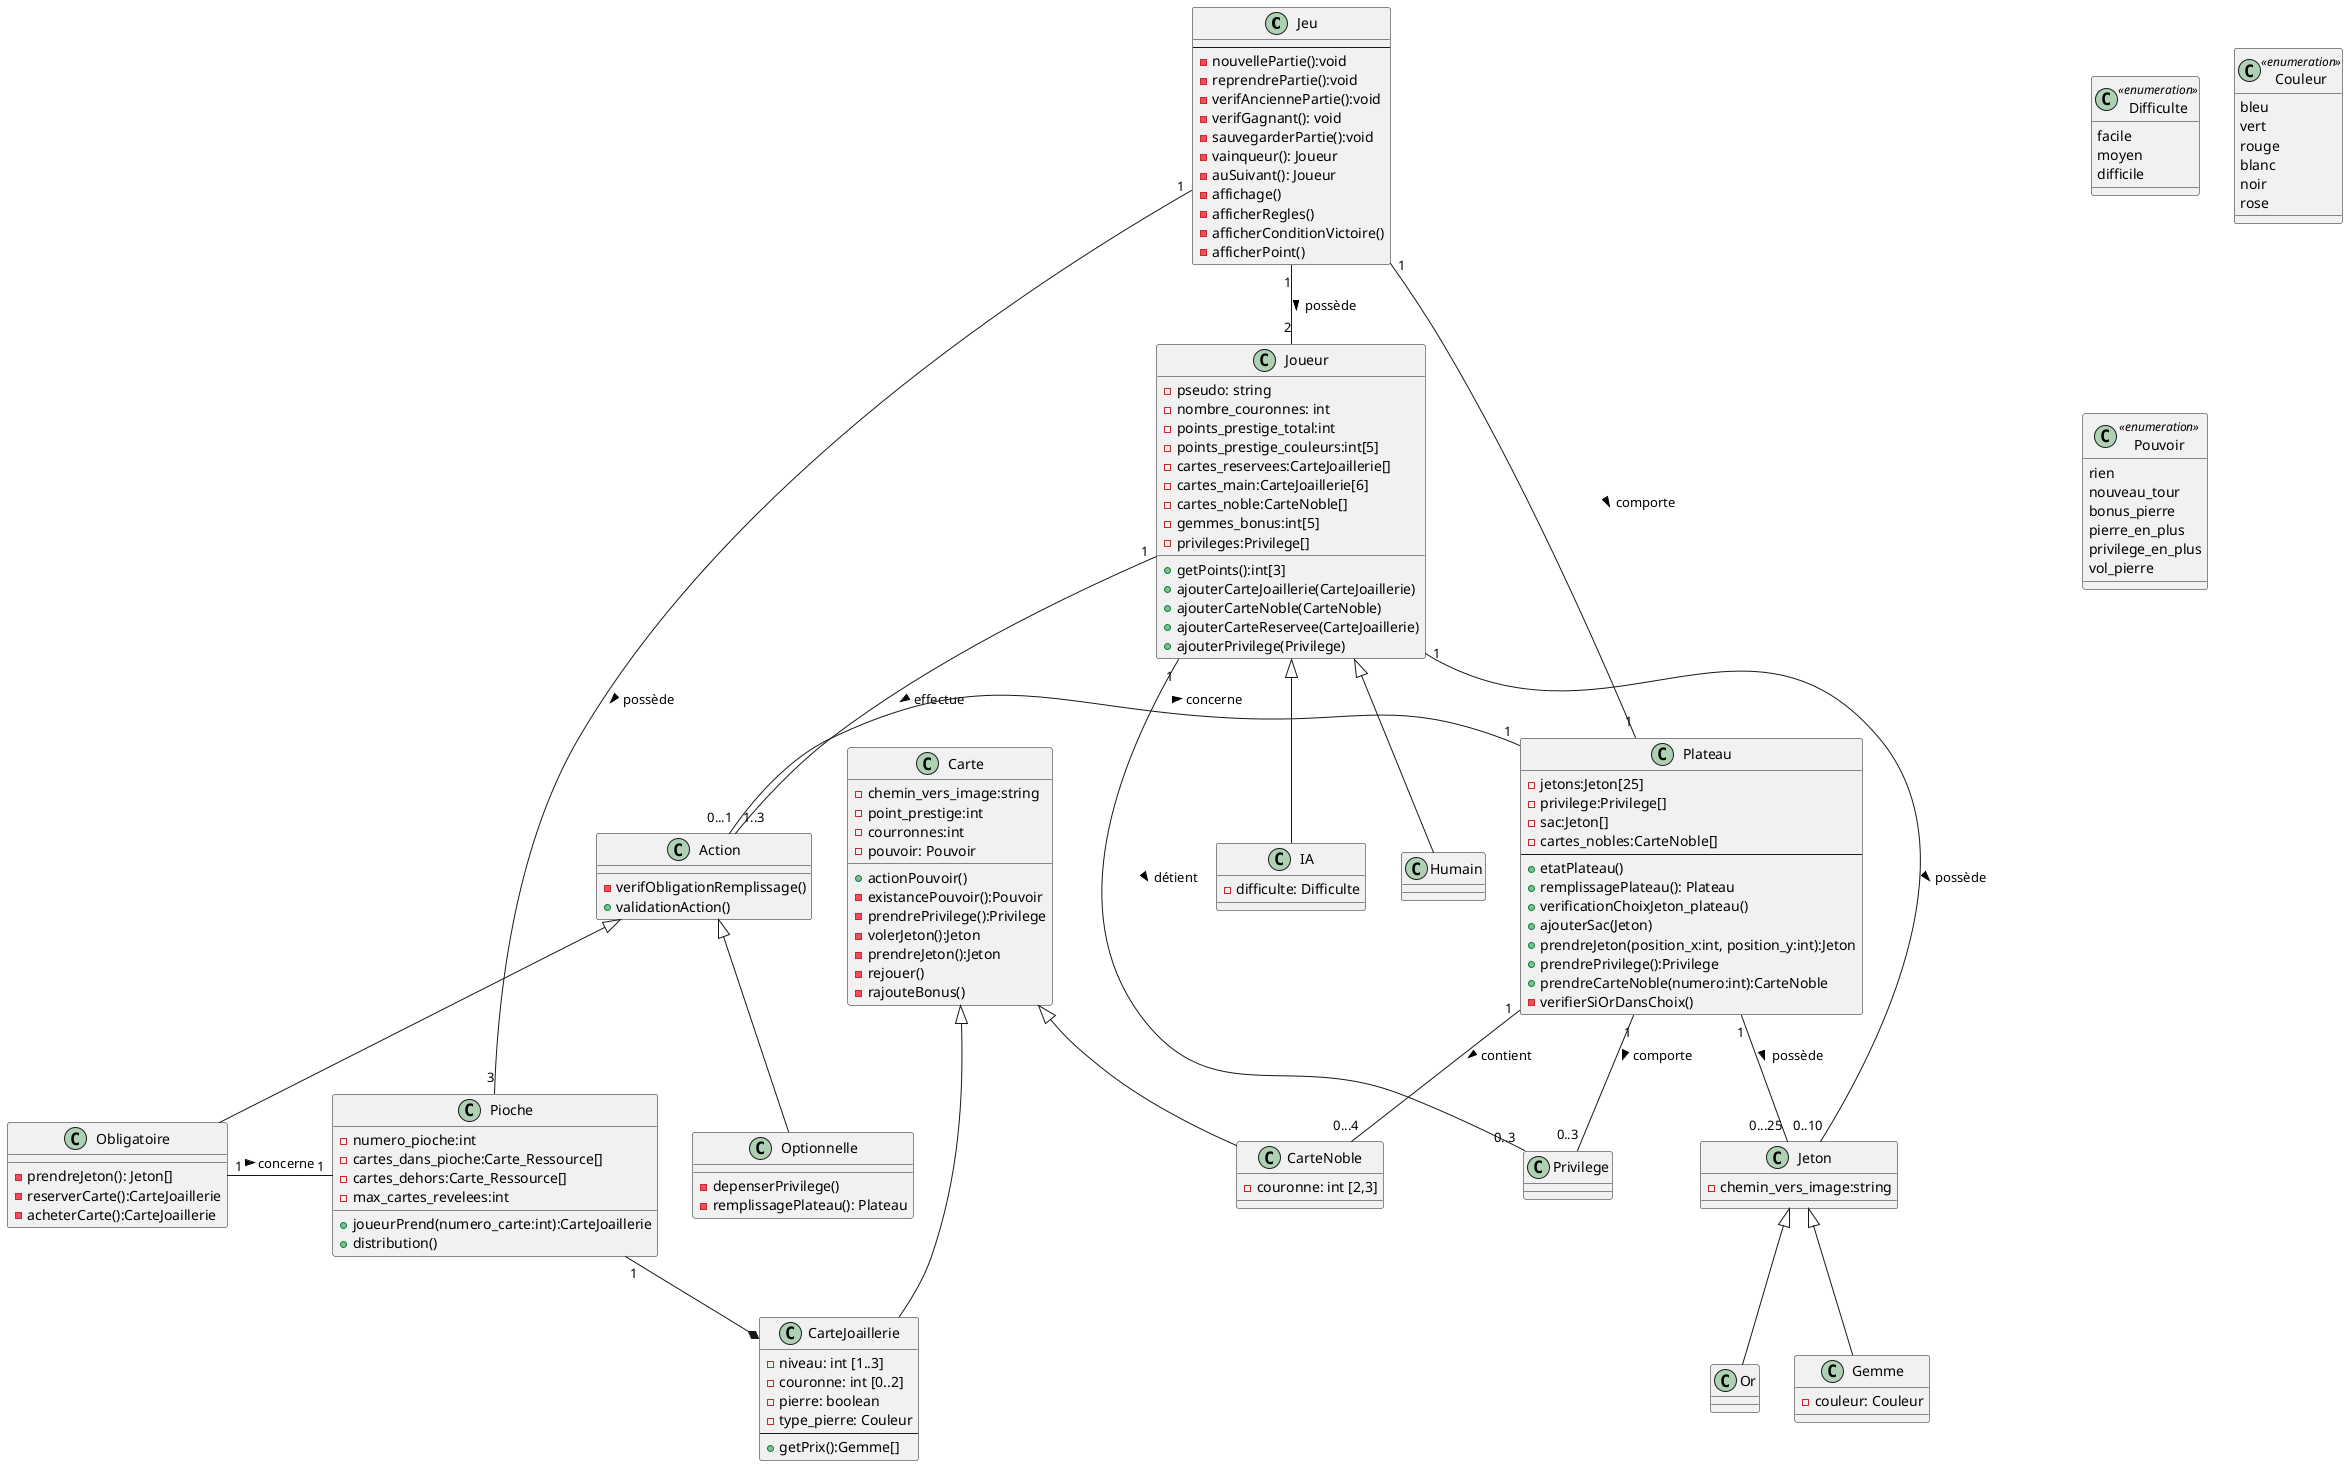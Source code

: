@startuml

class Jeu {
--
- nouvellePartie():void
- reprendrePartie():void
- verifAnciennePartie():void
- verifGagnant(): void
- sauvegarderPartie():void
- vainqueur(): Joueur
- auSuivant(): Joueur
- affichage()
- afficherRegles()
- afficherConditionVictoire()
- afficherPoint()
}


class Plateau {
- jetons:Jeton[25]
- privilege:Privilege[]
- sac:Jeton[]
- cartes_nobles:CarteNoble[]
--
+ etatPlateau()
+ remplissagePlateau(): Plateau
+ verificationChoixJeton_plateau()
+ ajouterSac(Jeton)
+ prendreJeton(position_x:int, position_y:int):Jeton
+ prendrePrivilege():Privilege
+ prendreCarteNoble(numero:int):CarteNoble
- verifierSiOrDansChoix()
}



class Joueur {
- pseudo: string
- nombre_couronnes: int
- points_prestige_total:int
- points_prestige_couleurs:int[5]
- cartes_reservees:CarteJoaillerie[]
- cartes_main:CarteJoaillerie[6]
- cartes_noble:CarteNoble[]
- gemmes_bonus:int[5]
- privileges:Privilege[]
+ getPoints():int[3]
+ ajouterCarteJoaillerie(CarteJoaillerie)
+ ajouterCarteNoble(CarteNoble)
+ ajouterCarteReservee(CarteJoaillerie)
+ ajouterPrivilege(Privilege)
}

class IA {
- difficulte: Difficulte
}

class Difficulte <<enumeration>> {
 facile
 moyen
 difficile
}

class Jeton {
- chemin_vers_image:string
}
class Privilege {
}
class Or {
}
class Gemme {
-couleur: Couleur
}
class Couleur <<enumeration>> {
 bleu
 vert
 rouge
 blanc
 noir
 rose
}


class Pioche{
- numero_pioche:int
- cartes_dans_pioche:Carte_Ressource[]
- cartes_dehors:Carte_Ressource[]
- max_cartes_revelees:int
+ joueurPrend(numero_carte:int):CarteJoaillerie
+ distribution()
}
class Carte {
- chemin_vers_image:string
- point_prestige:int
- courronnes:int
- pouvoir: Pouvoir
+ actionPouvoir()
- existancePouvoir():Pouvoir
- prendrePrivilege():Privilege
- volerJeton():Jeton
- prendreJeton():Jeton
- rejouer()
- rajouteBonus()
}

class CarteNoble {
-couronne: int [2,3]
}

class CarteJoaillerie {
-niveau: int [1..3]
-couronne: int [0..2]
-pierre: boolean
-type_pierre: Couleur
--
+ getPrix():Gemme[]
}


class Pouvoir <<enumeration>> {
 rien
 nouveau_tour
 bonus_pierre
 pierre_en_plus
 privilege_en_plus
 vol_pierre
}



class Action {
- verifObligationRemplissage()
+ validationAction()
}

class Optionnelle {
- depenserPrivilege()
- remplissagePlateau(): Plateau
}

class Obligatoire {
- prendreJeton(): Jeton[]
- reserverCarte():CarteJoaillerie
- acheterCarte():CarteJoaillerie
}




Joueur <|-- IA
Joueur <|-- Humain

Jeu "1" -- "1" Plateau: comporte >
Jeu "1" -- "2" Joueur: possède >
Jeu "1" -- "3" Pioche: possède >


Plateau "1" -- "0...25" Jeton: possède >
Plateau "1"--"0..3" Privilege: comporte >
Plateau "1"--"0...4" CarteNoble: contient >
'Plateau "1"-"3" Pioche

Pioche "1"--* CarteJoaillerie

Jeton <|-- Or
Jeton <|-- Gemme

Joueur "1" -- "0..3" Privilege: détient >
Joueur "1" -- "0..10" Jeton: possède >
Joueur "1"-- "1..3" Action: effectue >

Carte <|-- CarteNoble
Carte <|-- CarteJoaillerie
'(CarteJoaillerie, Pierre) .. AchatCarte


Action <|-- Optionnelle
Action <|-- Obligatoire
Action "0...1"-"1" Plateau : concerne >
Obligatoire "1"-"1" Pioche : concerne >



@enduml
